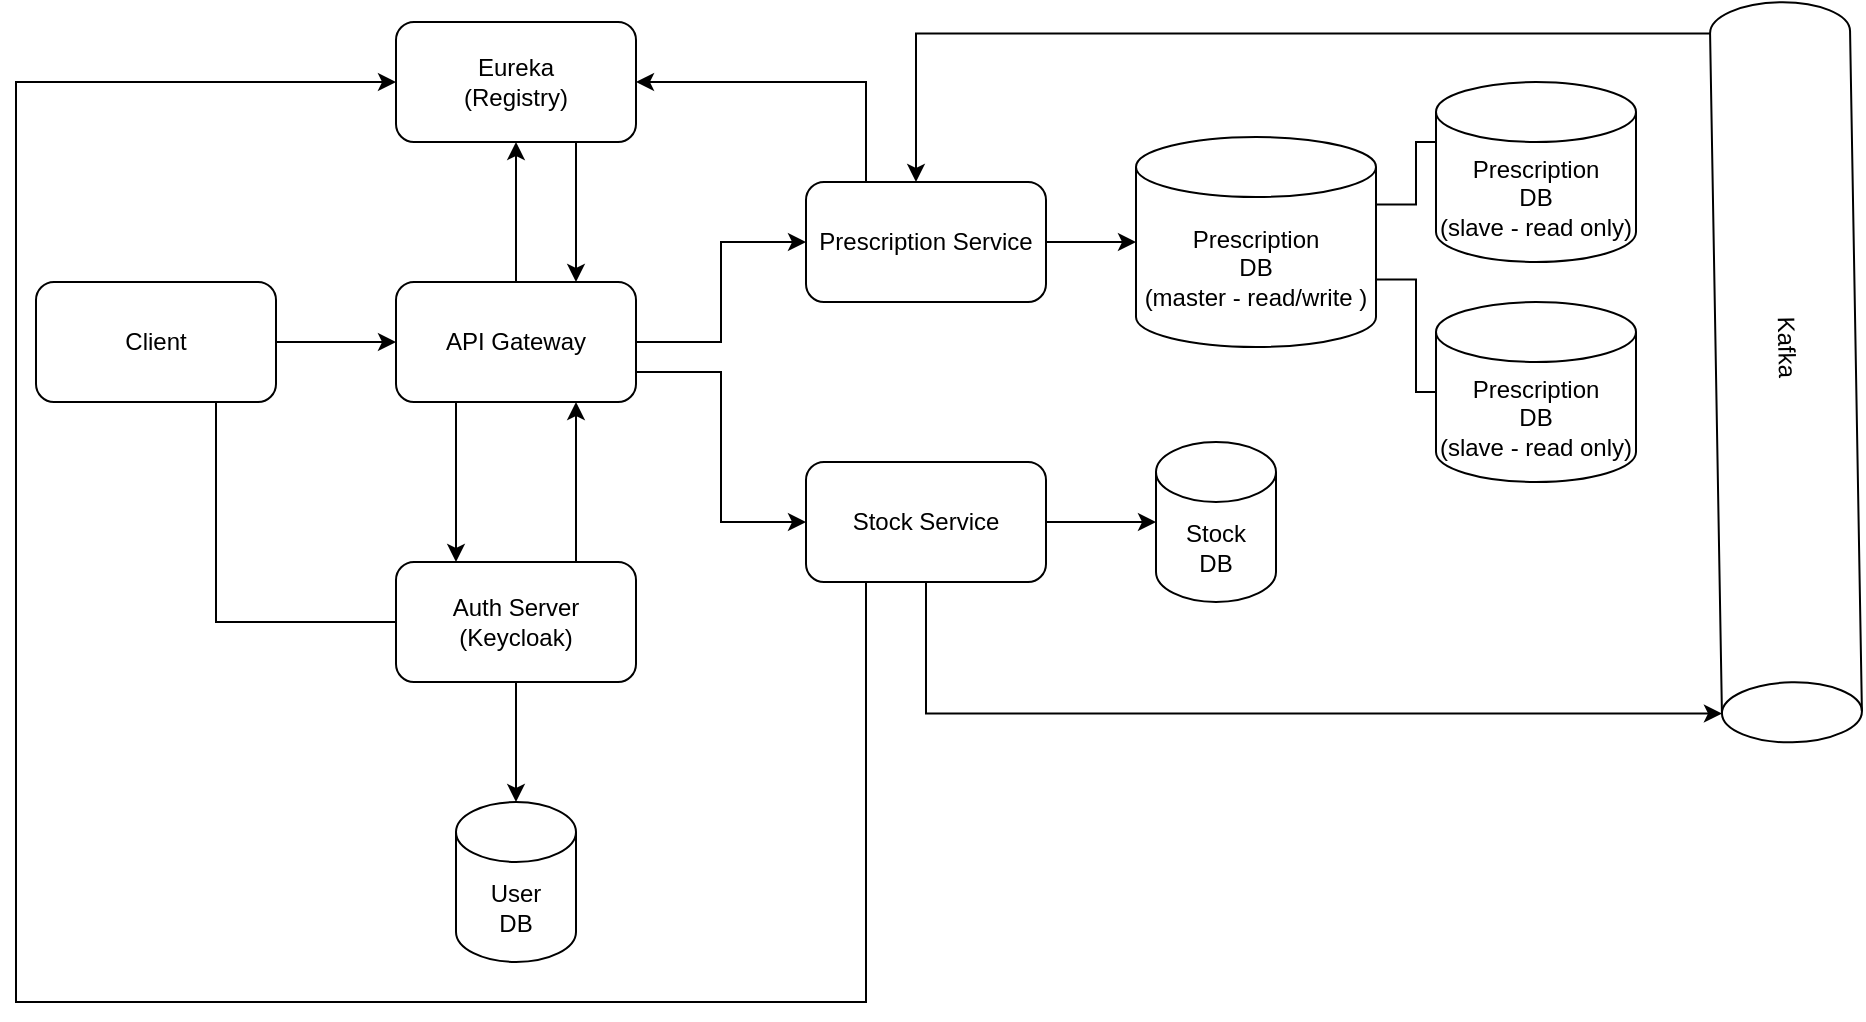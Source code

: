 <mxfile version="24.2.7" type="device">
  <diagram name="Page-1" id="lbMJy8OAsuc6XckqobpL">
    <mxGraphModel dx="1050" dy="565" grid="1" gridSize="10" guides="1" tooltips="1" connect="1" arrows="1" fold="1" page="1" pageScale="1" pageWidth="850" pageHeight="1100" math="0" shadow="0">
      <root>
        <mxCell id="0" />
        <mxCell id="1" parent="0" />
        <mxCell id="dOXiezgElLnSAzFcXBMj-10" style="edgeStyle=orthogonalEdgeStyle;rounded=0;orthogonalLoop=1;jettySize=auto;html=1;entryX=0;entryY=0.5;entryDx=0;entryDy=0;" parent="1" source="dOXiezgElLnSAzFcXBMj-1" target="dOXiezgElLnSAzFcXBMj-2" edge="1">
          <mxGeometry relative="1" as="geometry" />
        </mxCell>
        <mxCell id="VD9g9H4wedfudL-IatUZ-1" style="edgeStyle=orthogonalEdgeStyle;rounded=0;orthogonalLoop=1;jettySize=auto;html=1;exitX=0.75;exitY=1;exitDx=0;exitDy=0;entryX=0;entryY=0.5;entryDx=0;entryDy=0;endArrow=none;endFill=0;" parent="1" source="dOXiezgElLnSAzFcXBMj-1" target="dOXiezgElLnSAzFcXBMj-3" edge="1">
          <mxGeometry relative="1" as="geometry" />
        </mxCell>
        <mxCell id="dOXiezgElLnSAzFcXBMj-1" value="Client" style="rounded=1;whiteSpace=wrap;html=1;" parent="1" vertex="1">
          <mxGeometry x="40" y="190" width="120" height="60" as="geometry" />
        </mxCell>
        <mxCell id="dOXiezgElLnSAzFcXBMj-11" style="edgeStyle=orthogonalEdgeStyle;rounded=0;orthogonalLoop=1;jettySize=auto;html=1;exitX=0.25;exitY=1;exitDx=0;exitDy=0;entryX=0.25;entryY=0;entryDx=0;entryDy=0;" parent="1" source="dOXiezgElLnSAzFcXBMj-2" target="dOXiezgElLnSAzFcXBMj-3" edge="1">
          <mxGeometry relative="1" as="geometry" />
        </mxCell>
        <mxCell id="dOXiezgElLnSAzFcXBMj-14" style="edgeStyle=orthogonalEdgeStyle;rounded=0;orthogonalLoop=1;jettySize=auto;html=1;exitX=1;exitY=0.5;exitDx=0;exitDy=0;entryX=0;entryY=0.5;entryDx=0;entryDy=0;" parent="1" source="dOXiezgElLnSAzFcXBMj-2" target="dOXiezgElLnSAzFcXBMj-4" edge="1">
          <mxGeometry relative="1" as="geometry" />
        </mxCell>
        <mxCell id="dOXiezgElLnSAzFcXBMj-15" style="edgeStyle=orthogonalEdgeStyle;rounded=0;orthogonalLoop=1;jettySize=auto;html=1;exitX=1;exitY=0.75;exitDx=0;exitDy=0;entryX=0;entryY=0.5;entryDx=0;entryDy=0;" parent="1" source="dOXiezgElLnSAzFcXBMj-2" target="dOXiezgElLnSAzFcXBMj-5" edge="1">
          <mxGeometry relative="1" as="geometry" />
        </mxCell>
        <mxCell id="UdEc0v5OBDcaHXoOMGrd-2" style="edgeStyle=orthogonalEdgeStyle;rounded=0;orthogonalLoop=1;jettySize=auto;html=1;exitX=0.5;exitY=0;exitDx=0;exitDy=0;" parent="1" source="dOXiezgElLnSAzFcXBMj-2" target="UdEc0v5OBDcaHXoOMGrd-1" edge="1">
          <mxGeometry relative="1" as="geometry" />
        </mxCell>
        <mxCell id="dOXiezgElLnSAzFcXBMj-2" value="API Gateway" style="rounded=1;whiteSpace=wrap;html=1;" parent="1" vertex="1">
          <mxGeometry x="220" y="190" width="120" height="60" as="geometry" />
        </mxCell>
        <mxCell id="dOXiezgElLnSAzFcXBMj-12" style="edgeStyle=orthogonalEdgeStyle;rounded=0;orthogonalLoop=1;jettySize=auto;html=1;exitX=0.75;exitY=0;exitDx=0;exitDy=0;entryX=0.75;entryY=1;entryDx=0;entryDy=0;" parent="1" source="dOXiezgElLnSAzFcXBMj-3" target="dOXiezgElLnSAzFcXBMj-2" edge="1">
          <mxGeometry relative="1" as="geometry" />
        </mxCell>
        <mxCell id="dOXiezgElLnSAzFcXBMj-3" value="Auth Server&lt;div&gt;(Keycloak)&lt;/div&gt;" style="rounded=1;whiteSpace=wrap;html=1;" parent="1" vertex="1">
          <mxGeometry x="220" y="330" width="120" height="60" as="geometry" />
        </mxCell>
        <mxCell id="UdEc0v5OBDcaHXoOMGrd-3" style="edgeStyle=orthogonalEdgeStyle;rounded=0;orthogonalLoop=1;jettySize=auto;html=1;exitX=0.25;exitY=0;exitDx=0;exitDy=0;entryX=1;entryY=0.5;entryDx=0;entryDy=0;" parent="1" source="dOXiezgElLnSAzFcXBMj-4" target="UdEc0v5OBDcaHXoOMGrd-1" edge="1">
          <mxGeometry relative="1" as="geometry" />
        </mxCell>
        <mxCell id="dOXiezgElLnSAzFcXBMj-4" value="Prescription Service" style="rounded=1;whiteSpace=wrap;html=1;" parent="1" vertex="1">
          <mxGeometry x="425" y="140" width="120" height="60" as="geometry" />
        </mxCell>
        <mxCell id="UdEc0v5OBDcaHXoOMGrd-7" style="edgeStyle=orthogonalEdgeStyle;rounded=0;orthogonalLoop=1;jettySize=auto;html=1;exitX=0.25;exitY=1;exitDx=0;exitDy=0;entryX=0;entryY=0.5;entryDx=0;entryDy=0;" parent="1" source="dOXiezgElLnSAzFcXBMj-5" target="UdEc0v5OBDcaHXoOMGrd-1" edge="1">
          <mxGeometry relative="1" as="geometry">
            <Array as="points">
              <mxPoint x="455" y="550" />
              <mxPoint x="30" y="550" />
              <mxPoint x="30" y="90" />
            </Array>
          </mxGeometry>
        </mxCell>
        <mxCell id="dOXiezgElLnSAzFcXBMj-5" value="Stock Service" style="rounded=1;whiteSpace=wrap;html=1;" parent="1" vertex="1">
          <mxGeometry x="425" y="280" width="120" height="60" as="geometry" />
        </mxCell>
        <mxCell id="xv2cqytiTFVtk2XZl88n-4" style="edgeStyle=orthogonalEdgeStyle;rounded=0;orthogonalLoop=1;jettySize=auto;html=1;exitX=1;exitY=0;exitDx=0;exitDy=71.25;exitPerimeter=0;endArrow=none;endFill=0;" edge="1" parent="1" source="dOXiezgElLnSAzFcXBMj-7" target="xv2cqytiTFVtk2XZl88n-2">
          <mxGeometry relative="1" as="geometry">
            <Array as="points">
              <mxPoint x="730" y="189" />
              <mxPoint x="730" y="245" />
            </Array>
          </mxGeometry>
        </mxCell>
        <mxCell id="dOXiezgElLnSAzFcXBMj-7" value="Prescription&lt;div&gt;DB&lt;/div&gt;&lt;div&gt;(master - read/write )&lt;/div&gt;" style="shape=cylinder3;whiteSpace=wrap;html=1;boundedLbl=1;backgroundOutline=1;size=15;" parent="1" vertex="1">
          <mxGeometry x="590" y="117.5" width="120" height="105" as="geometry" />
        </mxCell>
        <mxCell id="dOXiezgElLnSAzFcXBMj-8" value="Stock&lt;div&gt;DB&lt;/div&gt;" style="shape=cylinder3;whiteSpace=wrap;html=1;boundedLbl=1;backgroundOutline=1;size=15;" parent="1" vertex="1">
          <mxGeometry x="600" y="270" width="60" height="80" as="geometry" />
        </mxCell>
        <mxCell id="dOXiezgElLnSAzFcXBMj-20" style="edgeStyle=orthogonalEdgeStyle;rounded=0;orthogonalLoop=1;jettySize=auto;html=1;exitX=1;exitY=1;exitDx=0;exitDy=-15;exitPerimeter=0;" parent="1" source="dOXiezgElLnSAzFcXBMj-9" target="dOXiezgElLnSAzFcXBMj-4" edge="1">
          <mxGeometry relative="1" as="geometry">
            <Array as="points">
              <mxPoint x="480" y="66" />
            </Array>
          </mxGeometry>
        </mxCell>
        <mxCell id="dOXiezgElLnSAzFcXBMj-9" value="Kafka" style="shape=cylinder3;whiteSpace=wrap;html=1;boundedLbl=1;backgroundOutline=1;size=15;rotation=-181;horizontal=0;" parent="1" vertex="1">
          <mxGeometry x="880" y="50.1" width="70" height="370.1" as="geometry" />
        </mxCell>
        <mxCell id="dOXiezgElLnSAzFcXBMj-16" style="edgeStyle=orthogonalEdgeStyle;rounded=0;orthogonalLoop=1;jettySize=auto;html=1;exitX=1;exitY=0.5;exitDx=0;exitDy=0;entryX=0;entryY=0.5;entryDx=0;entryDy=0;entryPerimeter=0;" parent="1" source="dOXiezgElLnSAzFcXBMj-4" target="dOXiezgElLnSAzFcXBMj-7" edge="1">
          <mxGeometry relative="1" as="geometry" />
        </mxCell>
        <mxCell id="dOXiezgElLnSAzFcXBMj-17" style="edgeStyle=orthogonalEdgeStyle;rounded=0;orthogonalLoop=1;jettySize=auto;html=1;exitX=1;exitY=0.5;exitDx=0;exitDy=0;entryX=0;entryY=0.5;entryDx=0;entryDy=0;entryPerimeter=0;" parent="1" source="dOXiezgElLnSAzFcXBMj-5" target="dOXiezgElLnSAzFcXBMj-8" edge="1">
          <mxGeometry relative="1" as="geometry" />
        </mxCell>
        <mxCell id="dOXiezgElLnSAzFcXBMj-19" style="edgeStyle=orthogonalEdgeStyle;rounded=0;orthogonalLoop=1;jettySize=auto;html=1;exitX=0.5;exitY=1;exitDx=0;exitDy=0;entryX=1;entryY=0;entryDx=0;entryDy=15;entryPerimeter=0;" parent="1" source="dOXiezgElLnSAzFcXBMj-5" target="dOXiezgElLnSAzFcXBMj-9" edge="1">
          <mxGeometry relative="1" as="geometry">
            <Array as="points">
              <mxPoint x="485" y="406" />
            </Array>
          </mxGeometry>
        </mxCell>
        <mxCell id="dOXiezgElLnSAzFcXBMj-21" value="User&lt;div&gt;DB&lt;/div&gt;" style="shape=cylinder3;whiteSpace=wrap;html=1;boundedLbl=1;backgroundOutline=1;size=15;" parent="1" vertex="1">
          <mxGeometry x="250" y="450" width="60" height="80" as="geometry" />
        </mxCell>
        <mxCell id="dOXiezgElLnSAzFcXBMj-22" style="edgeStyle=orthogonalEdgeStyle;rounded=0;orthogonalLoop=1;jettySize=auto;html=1;exitX=0.5;exitY=1;exitDx=0;exitDy=0;entryX=0.5;entryY=0;entryDx=0;entryDy=0;entryPerimeter=0;" parent="1" source="dOXiezgElLnSAzFcXBMj-3" target="dOXiezgElLnSAzFcXBMj-21" edge="1">
          <mxGeometry relative="1" as="geometry" />
        </mxCell>
        <mxCell id="UdEc0v5OBDcaHXoOMGrd-5" style="edgeStyle=orthogonalEdgeStyle;rounded=0;orthogonalLoop=1;jettySize=auto;html=1;exitX=0.75;exitY=1;exitDx=0;exitDy=0;entryX=0.75;entryY=0;entryDx=0;entryDy=0;" parent="1" source="UdEc0v5OBDcaHXoOMGrd-1" target="dOXiezgElLnSAzFcXBMj-2" edge="1">
          <mxGeometry relative="1" as="geometry" />
        </mxCell>
        <mxCell id="UdEc0v5OBDcaHXoOMGrd-1" value="Eureka&lt;div&gt;(Registry)&lt;/div&gt;" style="rounded=1;whiteSpace=wrap;html=1;" parent="1" vertex="1">
          <mxGeometry x="220" y="60" width="120" height="60" as="geometry" />
        </mxCell>
        <mxCell id="xv2cqytiTFVtk2XZl88n-1" value="Prescription&lt;div&gt;DB&lt;/div&gt;&lt;div&gt;(slave - read only)&lt;/div&gt;" style="shape=cylinder3;whiteSpace=wrap;html=1;boundedLbl=1;backgroundOutline=1;size=15;" vertex="1" parent="1">
          <mxGeometry x="740" y="90" width="100" height="90" as="geometry" />
        </mxCell>
        <mxCell id="xv2cqytiTFVtk2XZl88n-2" value="Prescription&lt;div&gt;DB&lt;/div&gt;&lt;div&gt;(slave - read only)&lt;/div&gt;" style="shape=cylinder3;whiteSpace=wrap;html=1;boundedLbl=1;backgroundOutline=1;size=15;" vertex="1" parent="1">
          <mxGeometry x="740" y="200" width="100" height="90" as="geometry" />
        </mxCell>
        <mxCell id="xv2cqytiTFVtk2XZl88n-3" style="edgeStyle=orthogonalEdgeStyle;rounded=0;orthogonalLoop=1;jettySize=auto;html=1;exitX=1;exitY=0;exitDx=0;exitDy=33.75;exitPerimeter=0;entryX=0;entryY=0;entryDx=0;entryDy=30;entryPerimeter=0;endArrow=none;endFill=0;" edge="1" parent="1" source="dOXiezgElLnSAzFcXBMj-7" target="xv2cqytiTFVtk2XZl88n-1">
          <mxGeometry relative="1" as="geometry" />
        </mxCell>
      </root>
    </mxGraphModel>
  </diagram>
</mxfile>
